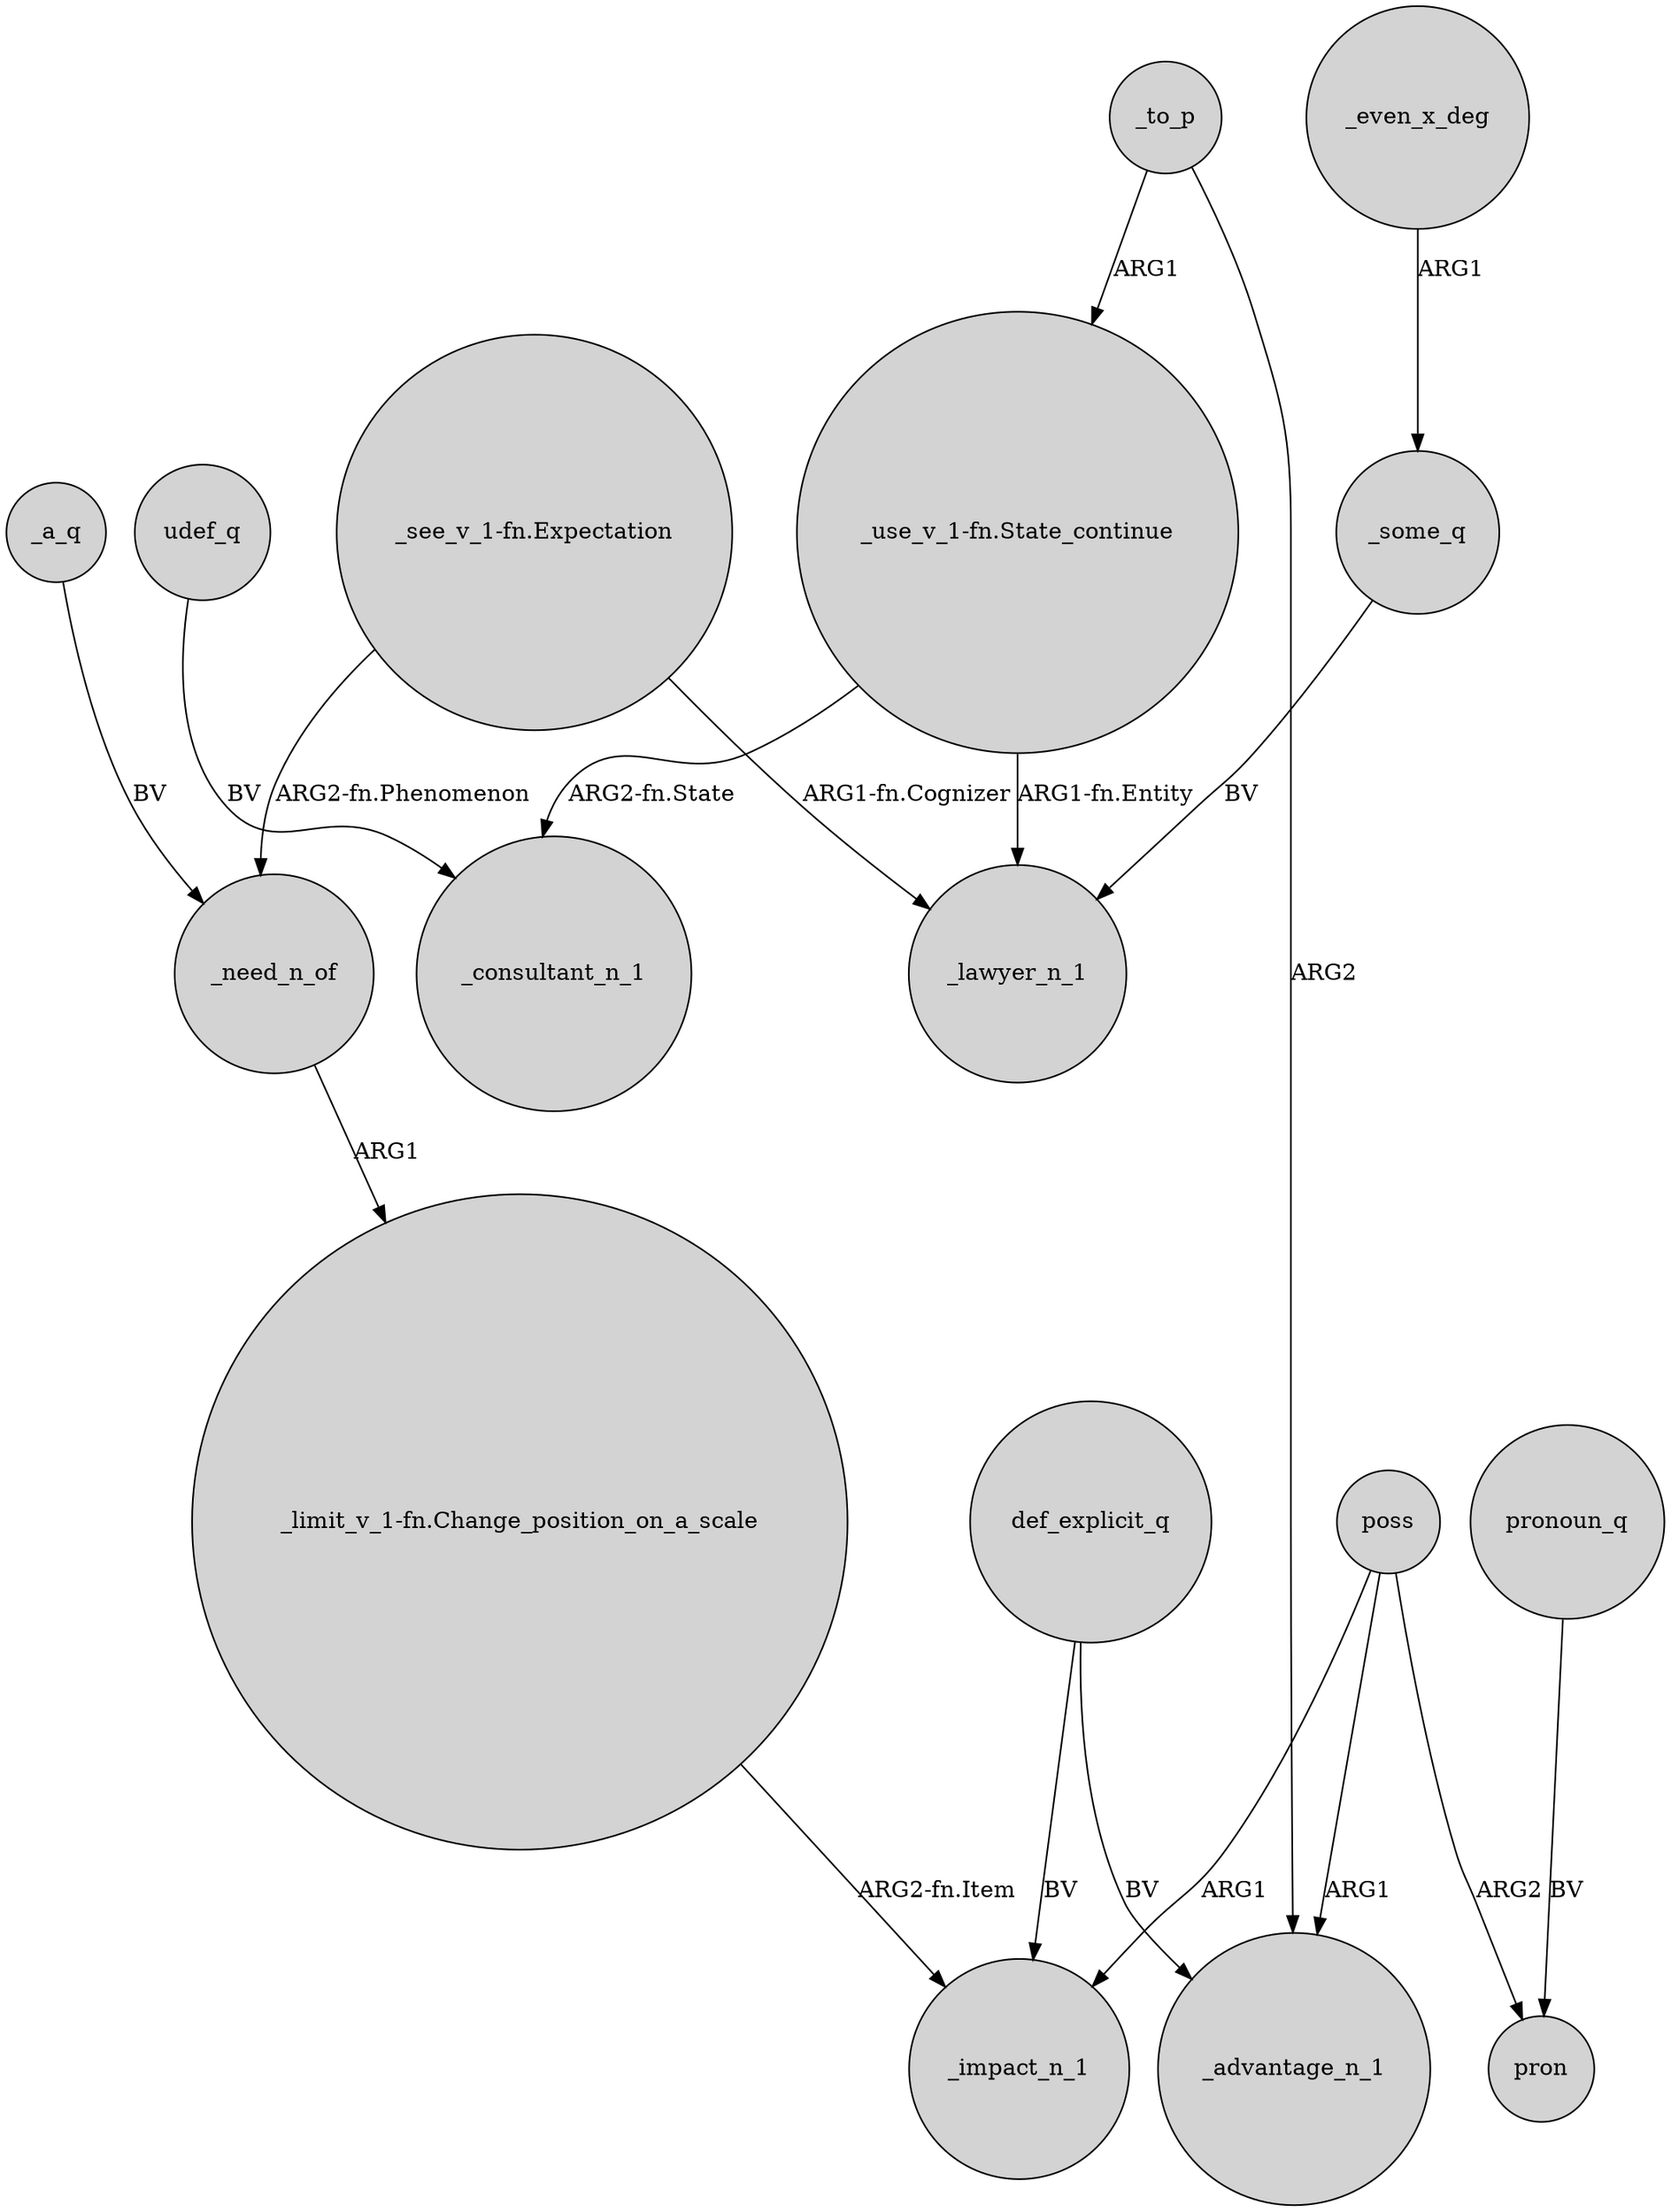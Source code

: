 digraph {
	node [shape=circle style=filled]
	"_see_v_1-fn.Expectation" -> _lawyer_n_1 [label="ARG1-fn.Cognizer"]
	poss -> _impact_n_1 [label=ARG1]
	"_use_v_1-fn.State_continue" -> _lawyer_n_1 [label="ARG1-fn.Entity"]
	_to_p -> "_use_v_1-fn.State_continue" [label=ARG1]
	"_use_v_1-fn.State_continue" -> _consultant_n_1 [label="ARG2-fn.State"]
	poss -> pron [label=ARG2]
	_a_q -> _need_n_of [label=BV]
	poss -> _advantage_n_1 [label=ARG1]
	_need_n_of -> "_limit_v_1-fn.Change_position_on_a_scale" [label=ARG1]
	"_limit_v_1-fn.Change_position_on_a_scale" -> _impact_n_1 [label="ARG2-fn.Item"]
	pronoun_q -> pron [label=BV]
	_some_q -> _lawyer_n_1 [label=BV]
	def_explicit_q -> _impact_n_1 [label=BV]
	_even_x_deg -> _some_q [label=ARG1]
	"_see_v_1-fn.Expectation" -> _need_n_of [label="ARG2-fn.Phenomenon"]
	_to_p -> _advantage_n_1 [label=ARG2]
	def_explicit_q -> _advantage_n_1 [label=BV]
	udef_q -> _consultant_n_1 [label=BV]
}
